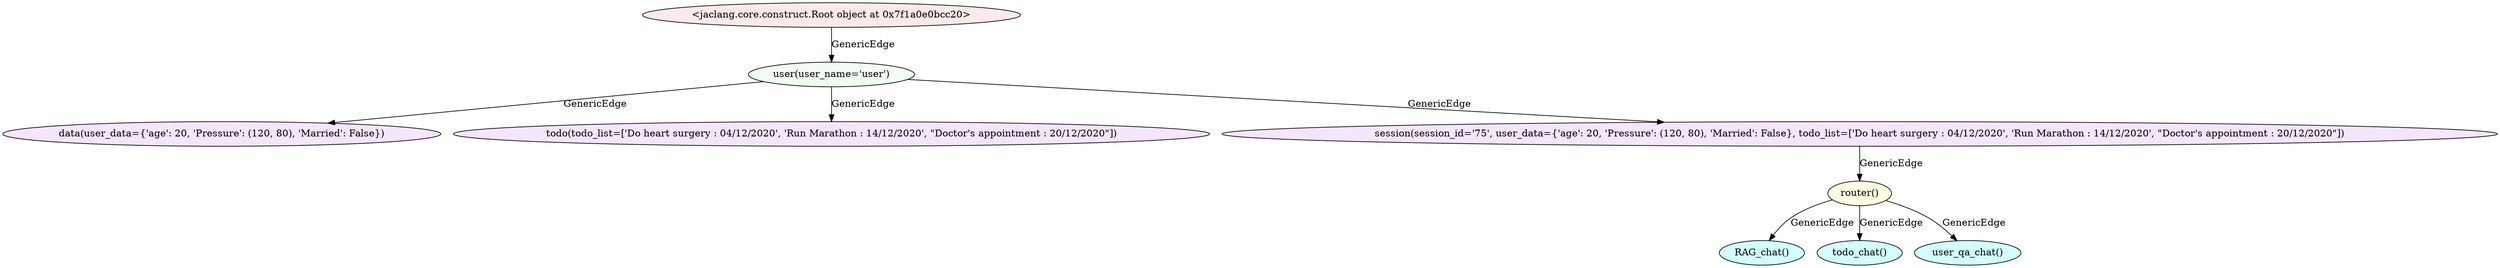 digraph {
node [style="filled", shape="ellipse", fillcolor="invis", fontcolor="black"];
0 -> 1  [label="GenericEdge "];
1 -> 2  [label="GenericEdge "];
1 -> 3  [label="GenericEdge "];
1 -> 4  [label="GenericEdge "];
4 -> 5  [label="GenericEdge "];
5 -> 6  [label="GenericEdge "];
5 -> 7  [label="GenericEdge "];
5 -> 8  [label="GenericEdge "];
0 [label="&lt;jaclang.core.construct.Root object at 0x7f1a0e0bcc20&gt;"fillcolor="#FFE9E9"];
1 [label="user(user_name=&#x27;user&#x27;)"fillcolor="#F0FFF0"];
2 [label="data(user_data={&#x27;age&#x27;: 20, &#x27;Pressure&#x27;: (120, 80), &#x27;Married&#x27;: False})"fillcolor="#F5E5FF"];
3 [label="todo(todo_list=[&#x27;Do heart surgery : 04/12/2020&#x27;, &#x27;Run Marathon : 14/12/2020&#x27;, &quot;Doctor&#x27;s appointment : 20/12/2020&quot;])"fillcolor="#F5E5FF"];
4 [label="session(session_id=&#x27;75&#x27;, user_data={&#x27;age&#x27;: 20, &#x27;Pressure&#x27;: (120, 80), &#x27;Married&#x27;: False}, todo_list=[&#x27;Do heart surgery : 04/12/2020&#x27;, &#x27;Run Marathon : 14/12/2020&#x27;, &quot;Doctor&#x27;s appointment : 20/12/2020&quot;])"fillcolor="#F5E5FF"];
5 [label="router()"fillcolor="#FFFFE0"];
6 [label="RAG_chat()"fillcolor="#D2FEFF "];
7 [label="todo_chat()"fillcolor="#D2FEFF "];
8 [label="user_qa_chat()"fillcolor="#D2FEFF "];
}